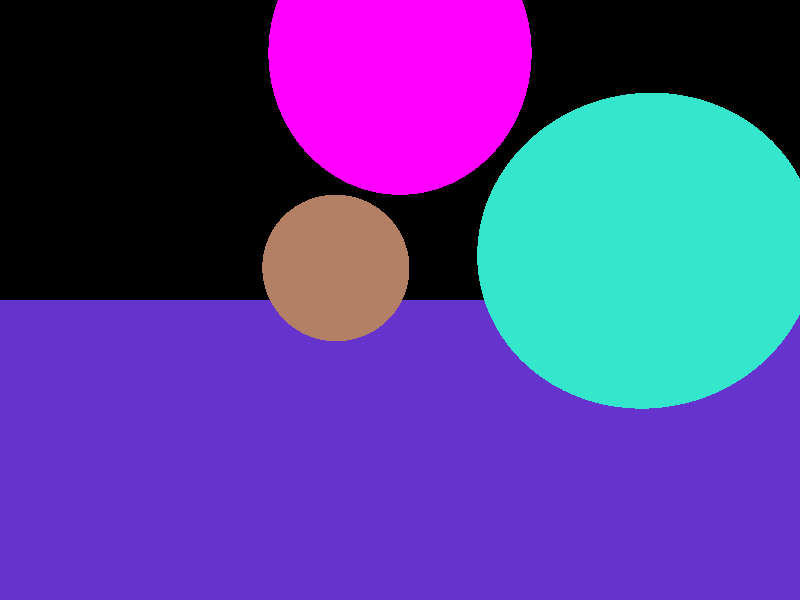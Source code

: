 camera {
  location  <0, 0, 14>
  up        <0,  1,  0>
  right     <1.33333, 0,  0>
  look_at   <0, 0, 0>
}

light_source {<0, 0, 0> color rgb <0.8, 0.975, 0.486>}


sphere { <0, 5.5, 0>, 3
  pigment { color rgbf <1.0, 0.0, 1.0, 0.5>}
  finish {ambient 0.1 diffuse 0.7  refraction 1.0 ior 1.33}
}

sphere { <2, 1, -5>, 2.3
  pigment { color rgb <0.7, 0.5, 0.40>}
  finish {ambient 0.4 diffuse 0.8}
}

sphere { <-5, 1, 1>, 3.3
  pigment { color rgb <0.2, 0.9, 0.8>}
  finish {ambient 0.4 diffuse 0.8 reflection 0.5}
}

plane {<0, 1, 0>, -4
  pigment {color rgb <0.4, 0.2, 0.8>}
  finish {ambient 0.4 diffuse 0.8}
}

